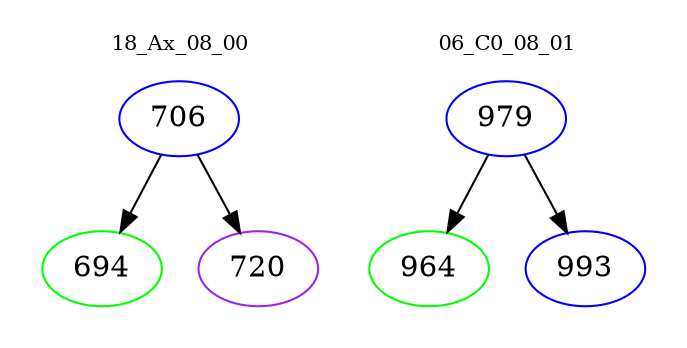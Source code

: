 digraph{
subgraph cluster_0 {
color = white
label = "18_Ax_08_00";
fontsize=10;
T0_706 [label="706", color="blue"]
T0_706 -> T0_694 [color="black"]
T0_694 [label="694", color="green"]
T0_706 -> T0_720 [color="black"]
T0_720 [label="720", color="purple"]
}
subgraph cluster_1 {
color = white
label = "06_C0_08_01";
fontsize=10;
T1_979 [label="979", color="blue"]
T1_979 -> T1_964 [color="black"]
T1_964 [label="964", color="green"]
T1_979 -> T1_993 [color="black"]
T1_993 [label="993", color="blue"]
}
}

